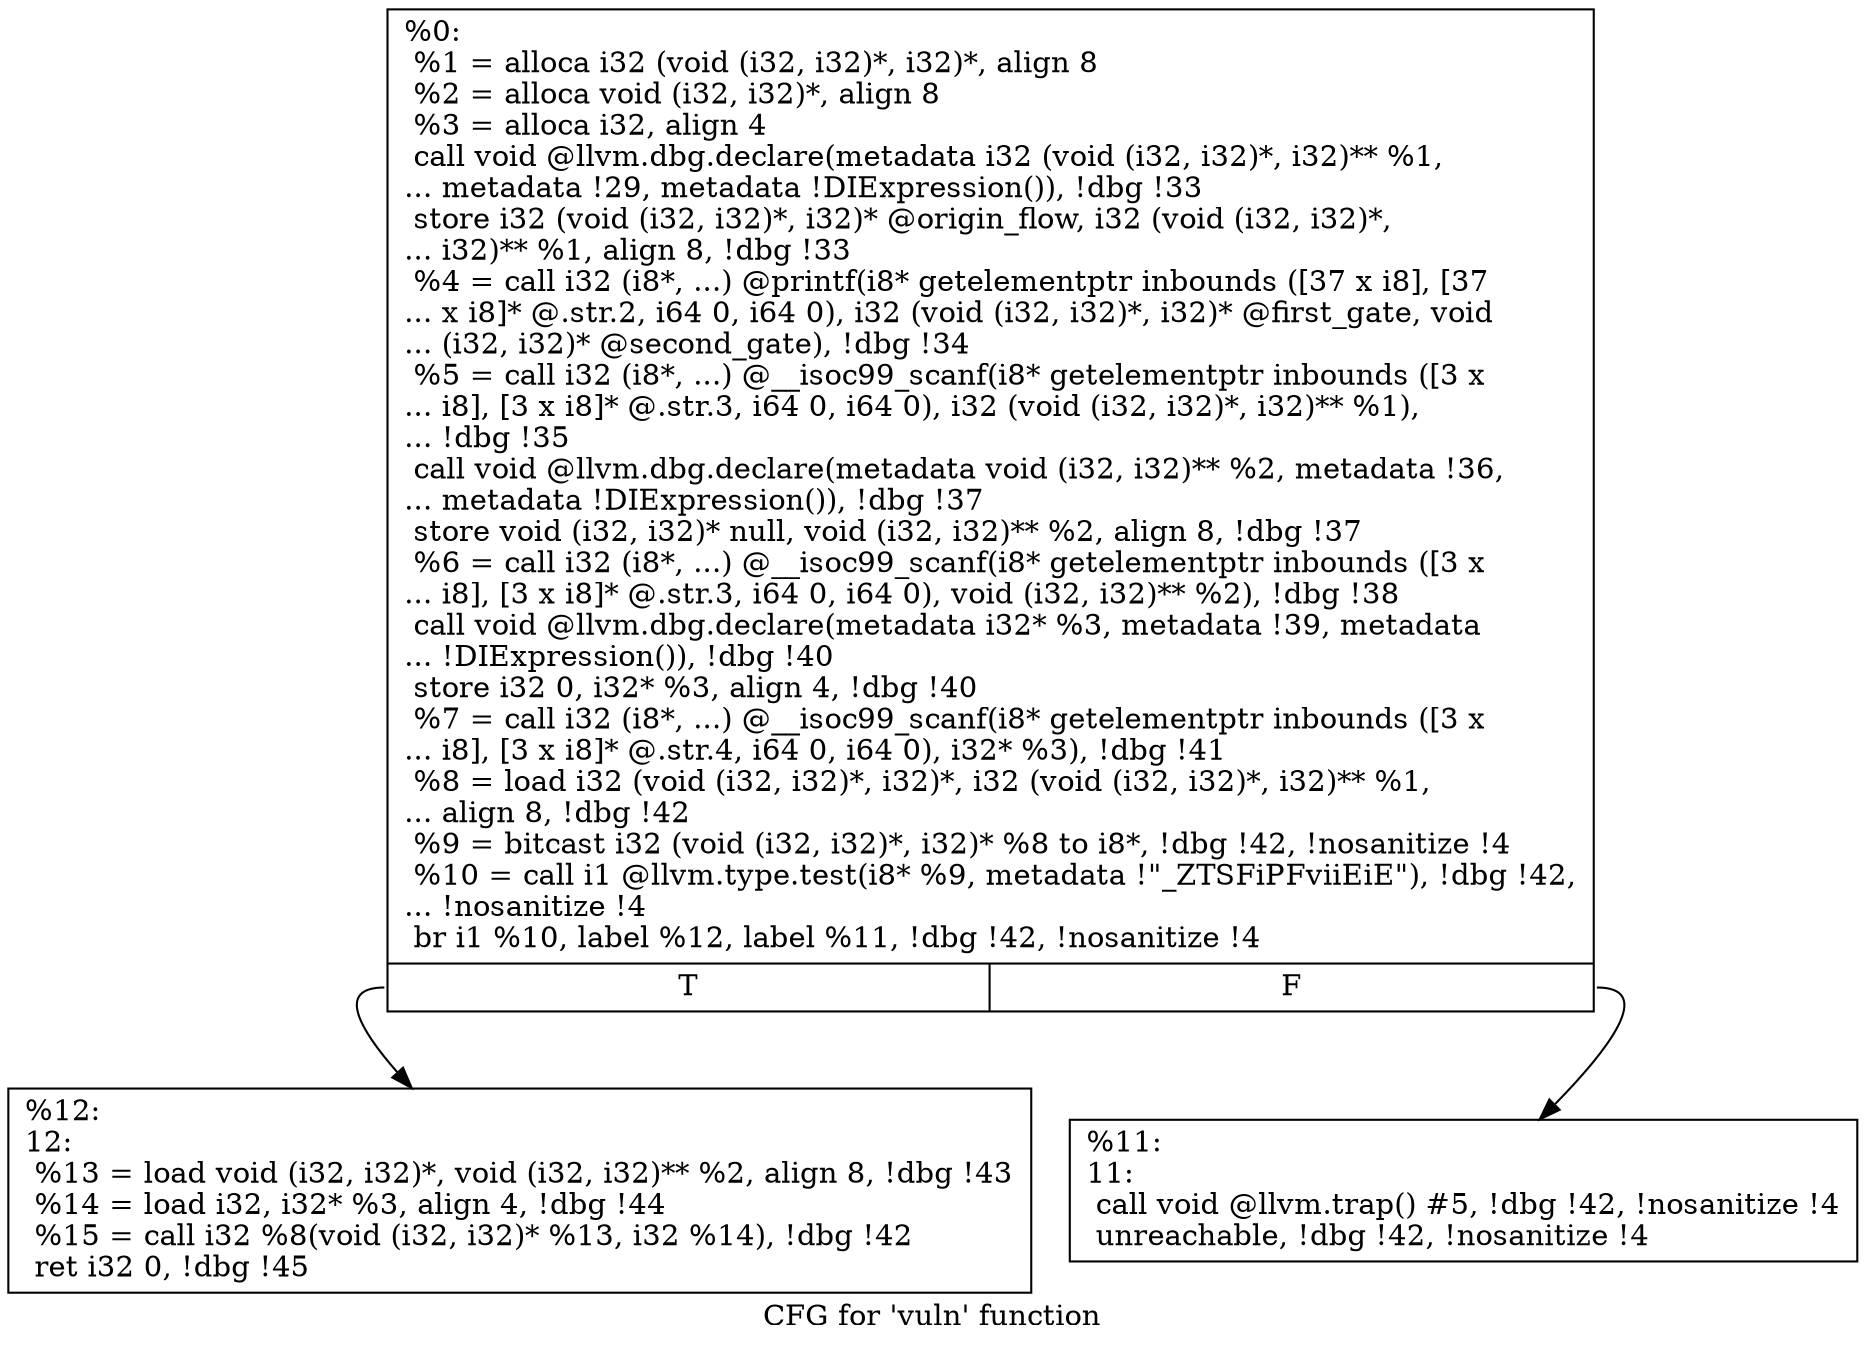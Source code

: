 digraph "CFG for 'vuln' function" {
	label="CFG for 'vuln' function";

	Node0x1cfe440 [shape=record,label="{%0:\l  %1 = alloca i32 (void (i32, i32)*, i32)*, align 8\l  %2 = alloca void (i32, i32)*, align 8\l  %3 = alloca i32, align 4\l  call void @llvm.dbg.declare(metadata i32 (void (i32, i32)*, i32)** %1,\l... metadata !29, metadata !DIExpression()), !dbg !33\l  store i32 (void (i32, i32)*, i32)* @origin_flow, i32 (void (i32, i32)*,\l... i32)** %1, align 8, !dbg !33\l  %4 = call i32 (i8*, ...) @printf(i8* getelementptr inbounds ([37 x i8], [37\l... x i8]* @.str.2, i64 0, i64 0), i32 (void (i32, i32)*, i32)* @first_gate, void\l... (i32, i32)* @second_gate), !dbg !34\l  %5 = call i32 (i8*, ...) @__isoc99_scanf(i8* getelementptr inbounds ([3 x\l... i8], [3 x i8]* @.str.3, i64 0, i64 0), i32 (void (i32, i32)*, i32)** %1),\l... !dbg !35\l  call void @llvm.dbg.declare(metadata void (i32, i32)** %2, metadata !36,\l... metadata !DIExpression()), !dbg !37\l  store void (i32, i32)* null, void (i32, i32)** %2, align 8, !dbg !37\l  %6 = call i32 (i8*, ...) @__isoc99_scanf(i8* getelementptr inbounds ([3 x\l... i8], [3 x i8]* @.str.3, i64 0, i64 0), void (i32, i32)** %2), !dbg !38\l  call void @llvm.dbg.declare(metadata i32* %3, metadata !39, metadata\l... !DIExpression()), !dbg !40\l  store i32 0, i32* %3, align 4, !dbg !40\l  %7 = call i32 (i8*, ...) @__isoc99_scanf(i8* getelementptr inbounds ([3 x\l... i8], [3 x i8]* @.str.4, i64 0, i64 0), i32* %3), !dbg !41\l  %8 = load i32 (void (i32, i32)*, i32)*, i32 (void (i32, i32)*, i32)** %1,\l... align 8, !dbg !42\l  %9 = bitcast i32 (void (i32, i32)*, i32)* %8 to i8*, !dbg !42, !nosanitize !4\l  %10 = call i1 @llvm.type.test(i8* %9, metadata !\"_ZTSFiPFviiEiE\"), !dbg !42,\l... !nosanitize !4\l  br i1 %10, label %12, label %11, !dbg !42, !nosanitize !4\l|{<s0>T|<s1>F}}"];
	Node0x1cfe440:s0 -> Node0x1d01ef0;
	Node0x1cfe440:s1 -> Node0x1d01f80;
	Node0x1d01f80 [shape=record,label="{%11:\l11:                                               \l  call void @llvm.trap() #5, !dbg !42, !nosanitize !4\l  unreachable, !dbg !42, !nosanitize !4\l}"];
	Node0x1d01ef0 [shape=record,label="{%12:\l12:                                               \l  %13 = load void (i32, i32)*, void (i32, i32)** %2, align 8, !dbg !43\l  %14 = load i32, i32* %3, align 4, !dbg !44\l  %15 = call i32 %8(void (i32, i32)* %13, i32 %14), !dbg !42\l  ret i32 0, !dbg !45\l}"];
}
